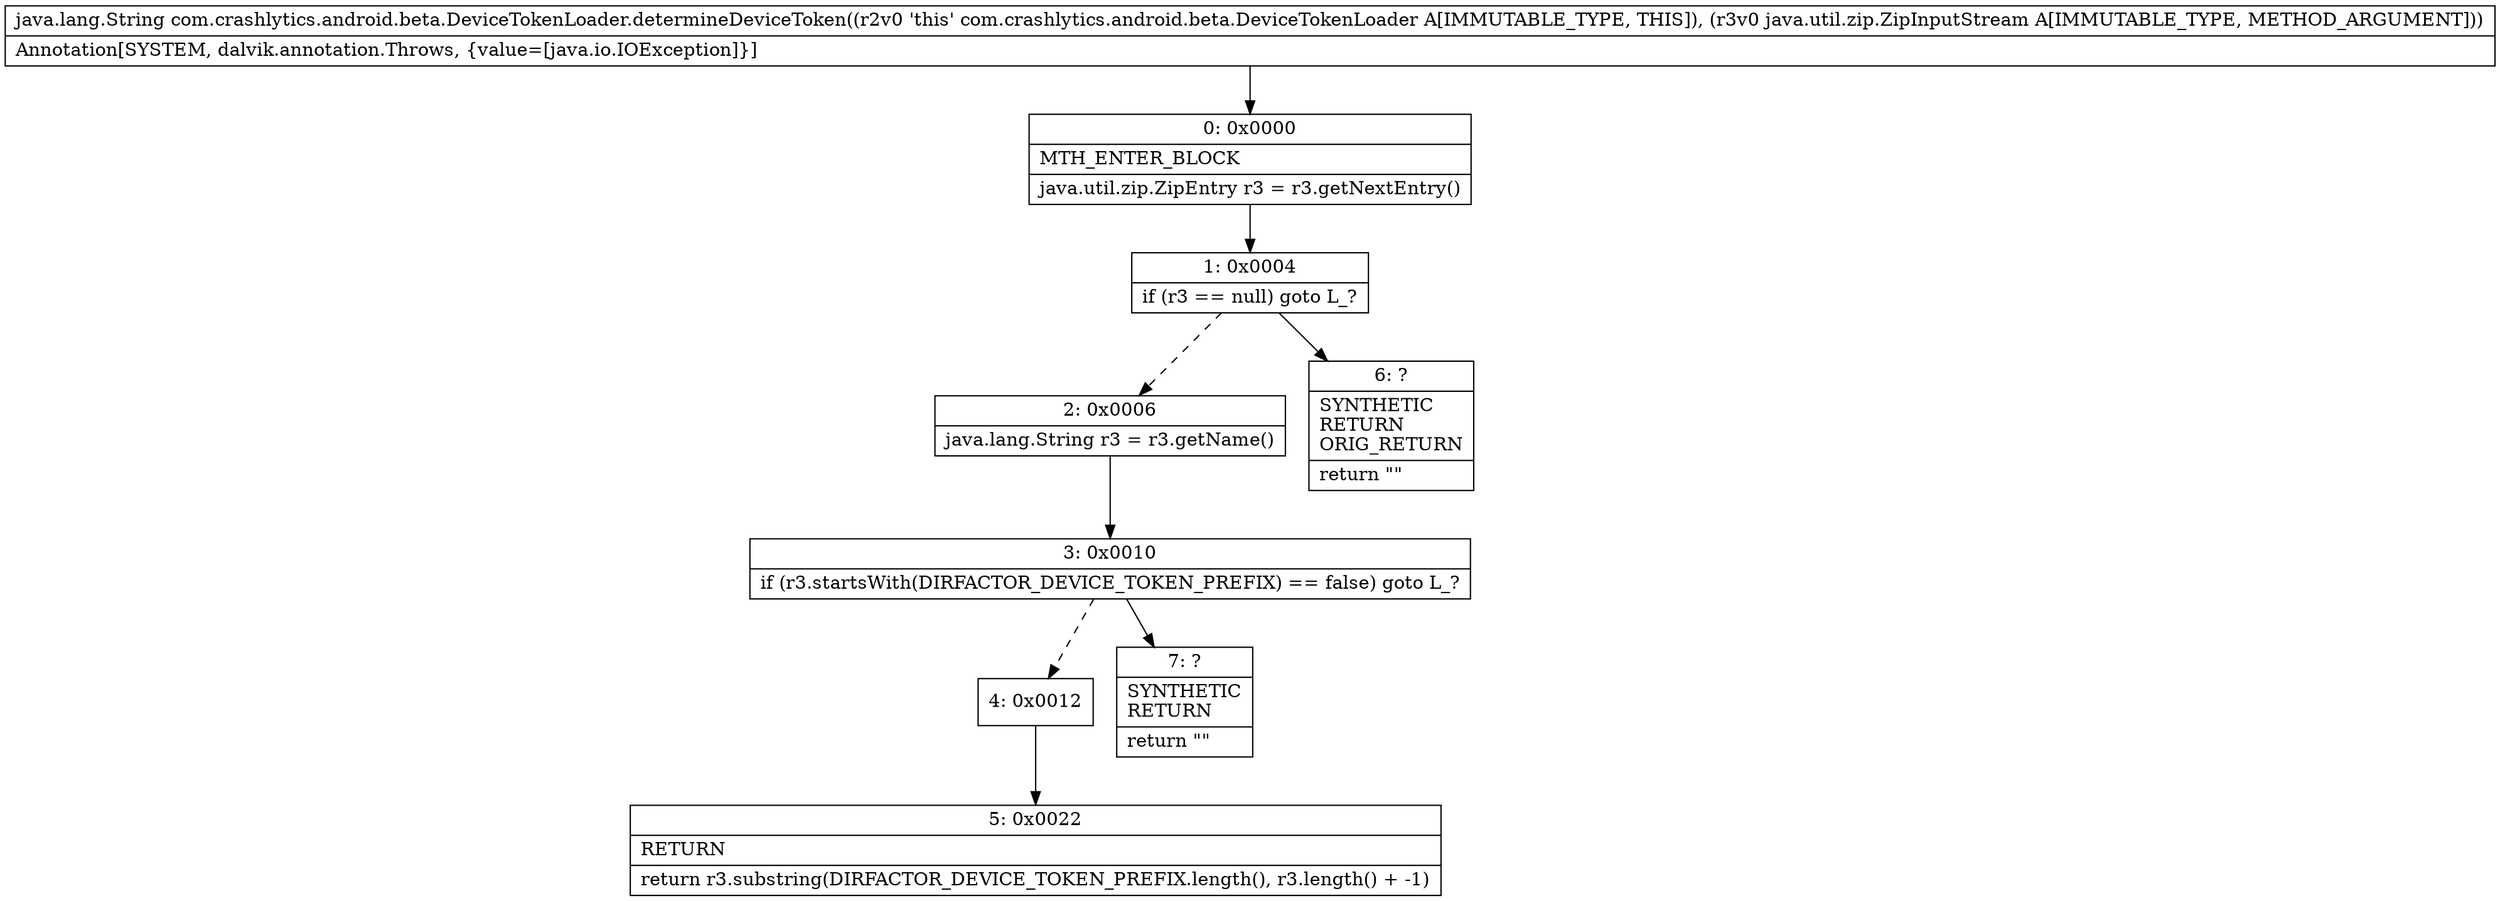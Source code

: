 digraph "CFG forcom.crashlytics.android.beta.DeviceTokenLoader.determineDeviceToken(Ljava\/util\/zip\/ZipInputStream;)Ljava\/lang\/String;" {
Node_0 [shape=record,label="{0\:\ 0x0000|MTH_ENTER_BLOCK\l|java.util.zip.ZipEntry r3 = r3.getNextEntry()\l}"];
Node_1 [shape=record,label="{1\:\ 0x0004|if (r3 == null) goto L_?\l}"];
Node_2 [shape=record,label="{2\:\ 0x0006|java.lang.String r3 = r3.getName()\l}"];
Node_3 [shape=record,label="{3\:\ 0x0010|if (r3.startsWith(DIRFACTOR_DEVICE_TOKEN_PREFIX) == false) goto L_?\l}"];
Node_4 [shape=record,label="{4\:\ 0x0012}"];
Node_5 [shape=record,label="{5\:\ 0x0022|RETURN\l|return r3.substring(DIRFACTOR_DEVICE_TOKEN_PREFIX.length(), r3.length() + \-1)\l}"];
Node_6 [shape=record,label="{6\:\ ?|SYNTHETIC\lRETURN\lORIG_RETURN\l|return \"\"\l}"];
Node_7 [shape=record,label="{7\:\ ?|SYNTHETIC\lRETURN\l|return \"\"\l}"];
MethodNode[shape=record,label="{java.lang.String com.crashlytics.android.beta.DeviceTokenLoader.determineDeviceToken((r2v0 'this' com.crashlytics.android.beta.DeviceTokenLoader A[IMMUTABLE_TYPE, THIS]), (r3v0 java.util.zip.ZipInputStream A[IMMUTABLE_TYPE, METHOD_ARGUMENT]))  | Annotation[SYSTEM, dalvik.annotation.Throws, \{value=[java.io.IOException]\}]\l}"];
MethodNode -> Node_0;
Node_0 -> Node_1;
Node_1 -> Node_2[style=dashed];
Node_1 -> Node_6;
Node_2 -> Node_3;
Node_3 -> Node_4[style=dashed];
Node_3 -> Node_7;
Node_4 -> Node_5;
}

